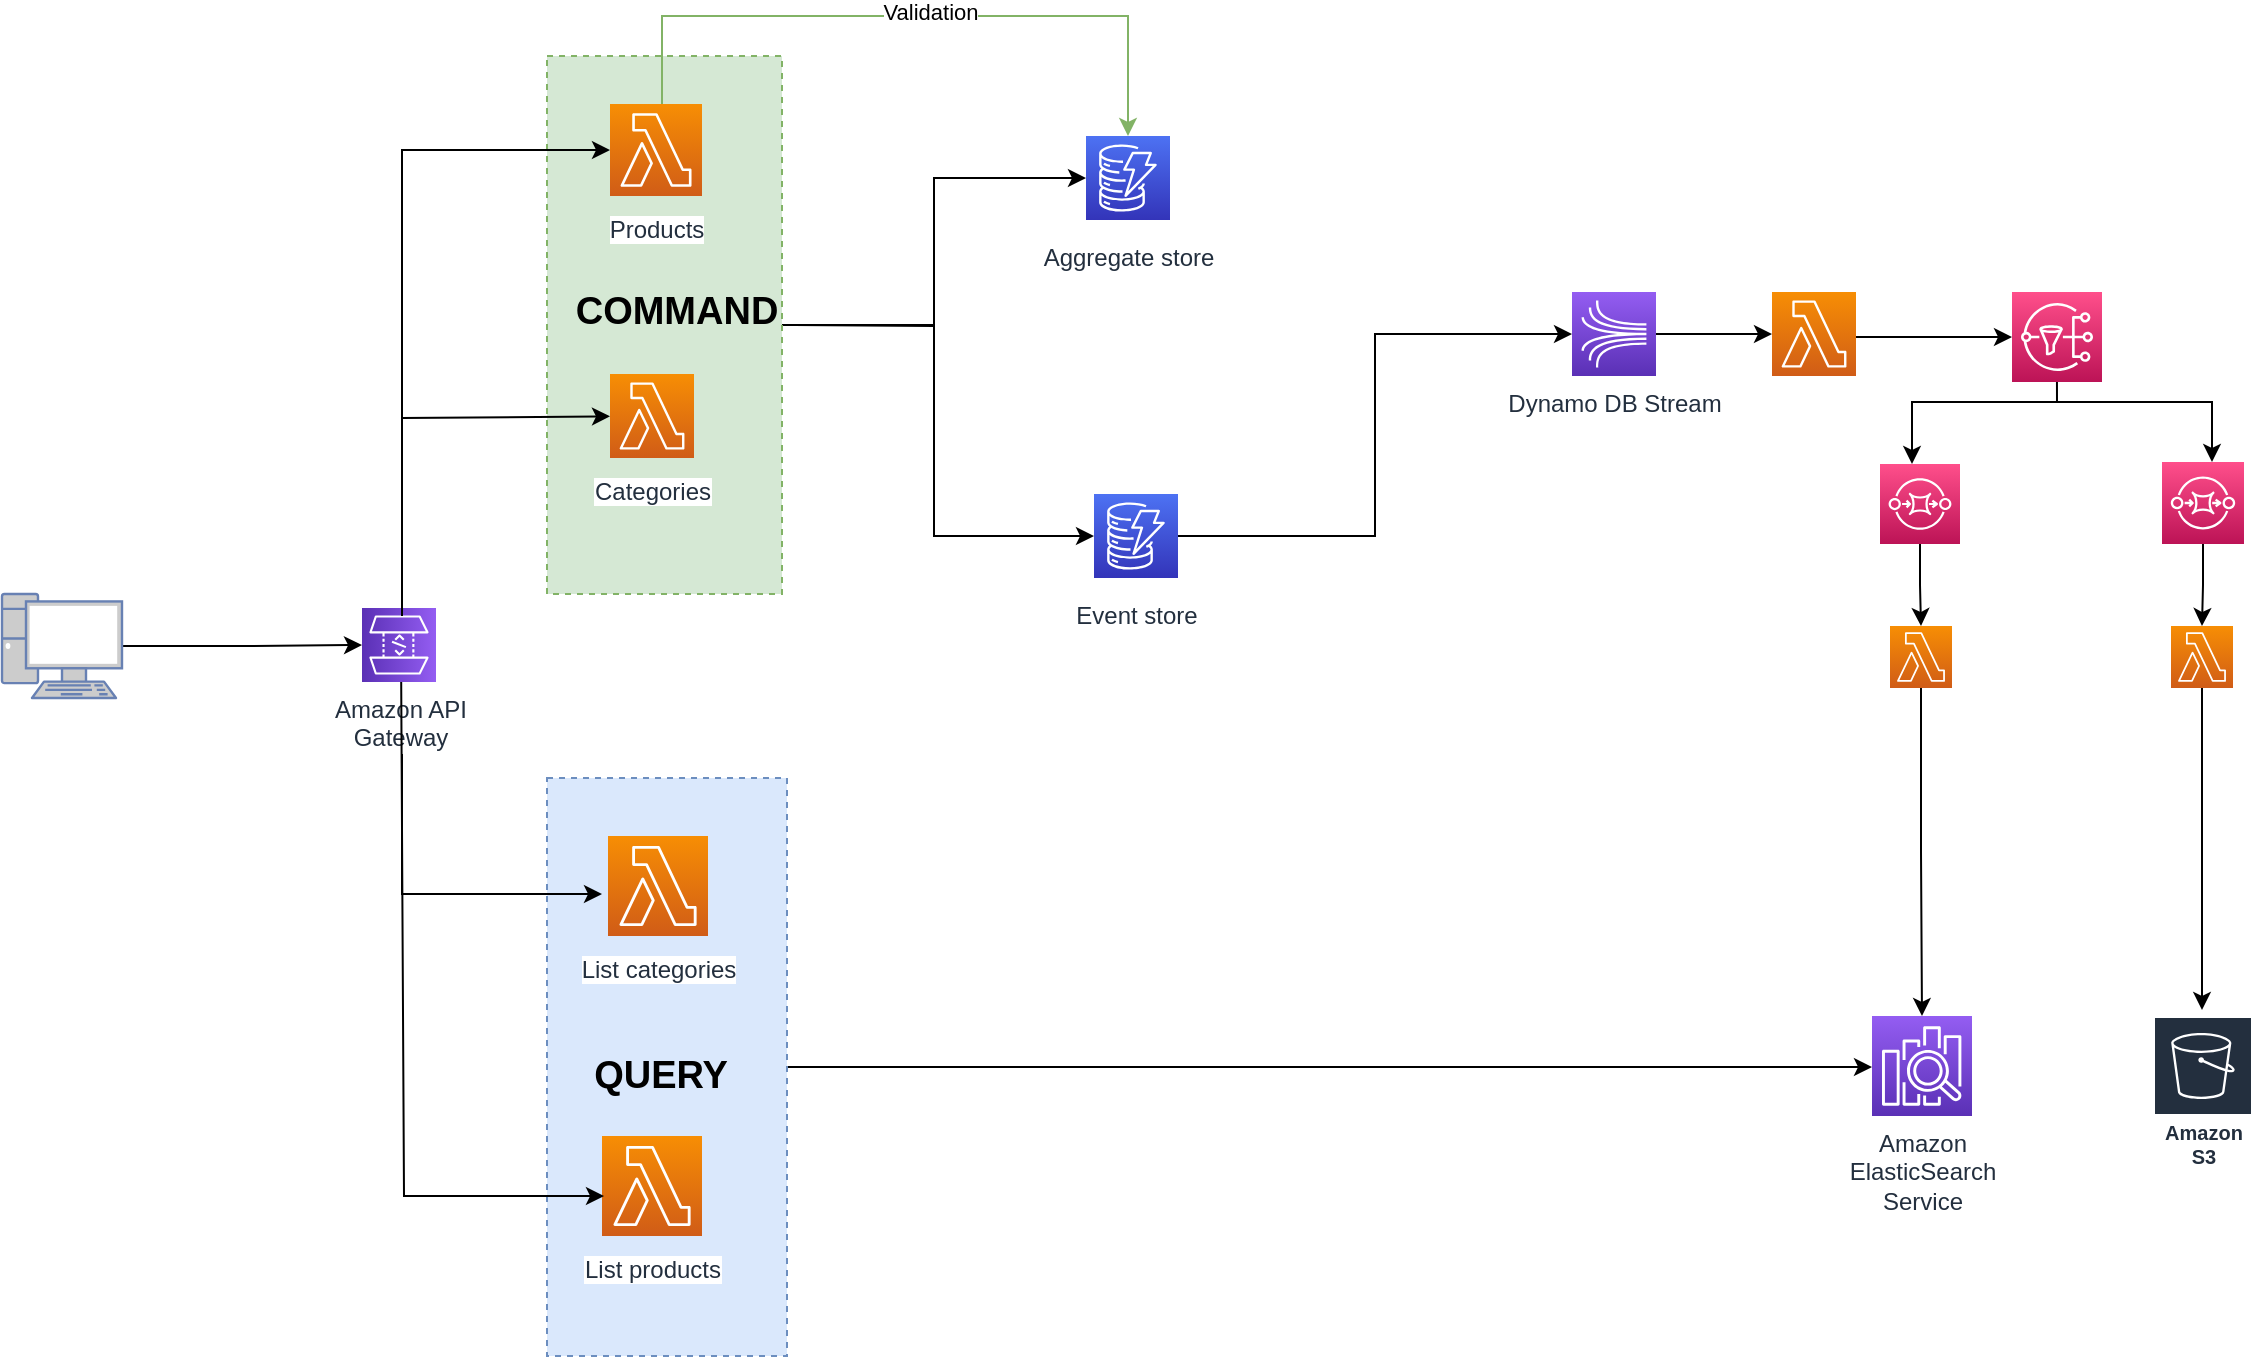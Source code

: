 <mxfile version="16.5.2" type="github">
  <diagram id="Ht1M8jgEwFfnCIfOTk4-" name="Page-1">
    <mxGraphModel dx="862" dy="462" grid="1" gridSize="10" guides="1" tooltips="1" connect="1" arrows="1" fold="1" page="1" pageScale="1" pageWidth="1169" pageHeight="827" math="0" shadow="0">
      <root>
        <mxCell id="0" />
        <mxCell id="1" parent="0" />
        <mxCell id="GBsECiFbeyGKXCBm6ZJ--87" style="edgeStyle=orthogonalEdgeStyle;rounded=0;orthogonalLoop=1;jettySize=auto;html=1;fontSize=19;" parent="1" source="GBsECiFbeyGKXCBm6ZJ--56" edge="1" target="UEzPUAAOIrF-is8g5C7q-119">
          <mxGeometry relative="1" as="geometry">
            <mxPoint x="490" y="234.5" as="targetPoint" />
          </mxGeometry>
        </mxCell>
        <mxCell id="GBsECiFbeyGKXCBm6ZJ--56" value="" style="rounded=0;whiteSpace=wrap;html=1;dashed=1;fillColor=#d5e8d4;strokeColor=#82b366;" parent="1" vertex="1">
          <mxGeometry x="292.5" y="100" width="117.5" height="269" as="geometry" />
        </mxCell>
        <mxCell id="GBsECiFbeyGKXCBm6ZJ--110" style="edgeStyle=orthogonalEdgeStyle;rounded=0;orthogonalLoop=1;jettySize=auto;html=1;fontSize=19;" parent="1" source="GBsECiFbeyGKXCBm6ZJ--52" target="UEzPUAAOIrF-is8g5C7q-120" edge="1">
          <mxGeometry relative="1" as="geometry">
            <Array as="points">
              <mxPoint x="700" y="606" />
              <mxPoint x="700" y="606" />
            </Array>
          </mxGeometry>
        </mxCell>
        <mxCell id="GBsECiFbeyGKXCBm6ZJ--52" value="" style="rounded=0;whiteSpace=wrap;html=1;dashed=1;fillColor=#dae8fc;strokeColor=#6c8ebf;" parent="1" vertex="1">
          <mxGeometry x="292.5" y="461" width="120" height="289" as="geometry" />
        </mxCell>
        <mxCell id="UEzPUAAOIrF-is8g5C7q-113" value="Products" style="outlineConnect=0;fontColor=#232F3E;gradientColor=#F78E04;gradientDirection=north;fillColor=#D05C17;strokeColor=#ffffff;dashed=0;verticalLabelPosition=bottom;verticalAlign=top;align=center;html=1;fontSize=12;fontStyle=0;aspect=fixed;shape=mxgraph.aws4.resourceIcon;resIcon=mxgraph.aws4.lambda;labelBackgroundColor=#ffffff;spacingTop=3;" parent="1" vertex="1">
          <mxGeometry x="324" y="124" width="46" height="46" as="geometry" />
        </mxCell>
        <mxCell id="GBsECiFbeyGKXCBm6ZJ--49" style="edgeStyle=orthogonalEdgeStyle;rounded=0;orthogonalLoop=1;jettySize=auto;html=1;" parent="1" edge="1">
          <mxGeometry relative="1" as="geometry">
            <mxPoint x="220" y="442" as="sourcePoint" />
            <mxPoint x="320" y="519" as="targetPoint" />
            <Array as="points">
              <mxPoint x="220" y="519" />
            </Array>
          </mxGeometry>
        </mxCell>
        <mxCell id="UEzPUAAOIrF-is8g5C7q-114" value="Amazon API&lt;br&gt;Gateway&lt;br&gt;" style="outlineConnect=0;fontColor=#232F3E;gradientColor=#945DF2;gradientDirection=north;fillColor=#5A30B5;strokeColor=#ffffff;dashed=0;verticalLabelPosition=bottom;verticalAlign=top;align=center;html=1;fontSize=12;fontStyle=0;aspect=fixed;shape=mxgraph.aws4.resourceIcon;resIcon=mxgraph.aws4.api_gateway;labelBackgroundColor=#ffffff;direction=south;" parent="1" vertex="1">
          <mxGeometry x="200" y="376" width="37" height="37" as="geometry" />
        </mxCell>
        <mxCell id="GBsECiFbeyGKXCBm6ZJ--88" style="edgeStyle=orthogonalEdgeStyle;rounded=0;orthogonalLoop=1;jettySize=auto;html=1;entryX=0;entryY=0.5;entryDx=0;entryDy=0;entryPerimeter=0;fontSize=19;" parent="1" source="y-va335iiFKoZHgHFdhD-2" target="GBsECiFbeyGKXCBm6ZJ--7" edge="1">
          <mxGeometry relative="1" as="geometry">
            <mxPoint x="587" y="330" as="sourcePoint" />
          </mxGeometry>
        </mxCell>
        <mxCell id="UEzPUAAOIrF-is8g5C7q-119" value="Aggregate store" style="outlineConnect=0;fontColor=#232F3E;gradientColor=#4D72F3;gradientDirection=north;fillColor=#3334B9;strokeColor=#ffffff;dashed=0;verticalLabelPosition=bottom;verticalAlign=top;align=center;html=1;fontSize=12;fontStyle=0;aspect=fixed;shape=mxgraph.aws4.resourceIcon;resIcon=mxgraph.aws4.dynamodb;labelBackgroundColor=#ffffff;spacingTop=5;" parent="1" vertex="1">
          <mxGeometry x="562" y="140" width="42" height="42" as="geometry" />
        </mxCell>
        <mxCell id="UEzPUAAOIrF-is8g5C7q-120" value="Amazon&lt;br&gt;ElasticSearch&lt;br&gt;Service&lt;br&gt;" style="outlineConnect=0;fontColor=#232F3E;gradientColor=#945DF2;gradientDirection=north;fillColor=#5A30B5;strokeColor=#ffffff;dashed=0;verticalLabelPosition=bottom;verticalAlign=top;align=center;html=1;fontSize=12;fontStyle=0;aspect=fixed;shape=mxgraph.aws4.resourceIcon;resIcon=mxgraph.aws4.elasticsearch_service;labelBackgroundColor=#ffffff;" parent="1" vertex="1">
          <mxGeometry x="955" y="580" width="50" height="50" as="geometry" />
        </mxCell>
        <mxCell id="GBsECiFbeyGKXCBm6ZJ--93" style="edgeStyle=orthogonalEdgeStyle;rounded=0;orthogonalLoop=1;jettySize=auto;html=1;fontSize=19;" parent="1" source="GBsECiFbeyGKXCBm6ZJ--7" target="GBsECiFbeyGKXCBm6ZJ--66" edge="1">
          <mxGeometry relative="1" as="geometry">
            <mxPoint x="895" y="239" as="targetPoint" />
          </mxGeometry>
        </mxCell>
        <mxCell id="GBsECiFbeyGKXCBm6ZJ--7" value="Dynamo DB Stream" style="sketch=0;points=[[0,0,0],[0.25,0,0],[0.5,0,0],[0.75,0,0],[1,0,0],[0,1,0],[0.25,1,0],[0.5,1,0],[0.75,1,0],[1,1,0],[0,0.25,0],[0,0.5,0],[0,0.75,0],[1,0.25,0],[1,0.5,0],[1,0.75,0]];outlineConnect=0;fontColor=#232F3E;gradientColor=#945DF2;gradientDirection=north;fillColor=#5A30B5;strokeColor=#ffffff;dashed=0;verticalLabelPosition=bottom;verticalAlign=top;align=center;html=1;fontSize=12;fontStyle=0;aspect=fixed;shape=mxgraph.aws4.resourceIcon;resIcon=mxgraph.aws4.kinesis;" parent="1" vertex="1">
          <mxGeometry x="805" y="218" width="42" height="42" as="geometry" />
        </mxCell>
        <mxCell id="GBsECiFbeyGKXCBm6ZJ--15" style="edgeStyle=orthogonalEdgeStyle;rounded=0;orthogonalLoop=1;jettySize=auto;html=1;" parent="1" source="GBsECiFbeyGKXCBm6ZJ--14" target="UEzPUAAOIrF-is8g5C7q-114" edge="1">
          <mxGeometry relative="1" as="geometry" />
        </mxCell>
        <mxCell id="GBsECiFbeyGKXCBm6ZJ--14" value="" style="fontColor=#0066CC;verticalAlign=top;verticalLabelPosition=bottom;labelPosition=center;align=center;html=1;outlineConnect=0;fillColor=#CCCCCC;strokeColor=#6881B3;gradientColor=none;gradientDirection=north;strokeWidth=2;shape=mxgraph.networks.pc;" parent="1" vertex="1">
          <mxGeometry x="20" y="369" width="60" height="52" as="geometry" />
        </mxCell>
        <mxCell id="GBsECiFbeyGKXCBm6ZJ--43" value="List products" style="outlineConnect=0;fontColor=#232F3E;gradientColor=#F78E04;gradientDirection=north;fillColor=#D05C17;strokeColor=#ffffff;dashed=0;verticalLabelPosition=bottom;verticalAlign=top;align=center;html=1;fontSize=12;fontStyle=0;aspect=fixed;shape=mxgraph.aws4.resourceIcon;resIcon=mxgraph.aws4.lambda;labelBackgroundColor=#ffffff;spacingTop=3;" parent="1" vertex="1">
          <mxGeometry x="320" y="640" width="50" height="50" as="geometry" />
        </mxCell>
        <mxCell id="GBsECiFbeyGKXCBm6ZJ--48" value="List categories" style="outlineConnect=0;fontColor=#232F3E;gradientColor=#F78E04;gradientDirection=north;fillColor=#D05C17;strokeColor=#ffffff;dashed=0;verticalLabelPosition=bottom;verticalAlign=top;align=center;html=1;fontSize=12;fontStyle=0;aspect=fixed;shape=mxgraph.aws4.resourceIcon;resIcon=mxgraph.aws4.lambda;labelBackgroundColor=#ffffff;spacingTop=3;" parent="1" vertex="1">
          <mxGeometry x="323" y="490" width="50" height="50" as="geometry" />
        </mxCell>
        <mxCell id="GBsECiFbeyGKXCBm6ZJ--51" value="" style="endArrow=classic;html=1;rounded=0;" parent="1" edge="1">
          <mxGeometry width="50" height="50" relative="1" as="geometry">
            <mxPoint x="219.601" y="413" as="sourcePoint" />
            <mxPoint x="321" y="670" as="targetPoint" />
            <Array as="points">
              <mxPoint x="221" y="670" />
            </Array>
          </mxGeometry>
        </mxCell>
        <mxCell id="GBsECiFbeyGKXCBm6ZJ--53" value="&lt;font style=&quot;font-size: 19px&quot;&gt;QUERY&lt;/font&gt;" style="text;html=1;strokeColor=none;fillColor=none;align=center;verticalAlign=middle;whiteSpace=wrap;rounded=0;dashed=1;fontStyle=1" parent="1" vertex="1">
          <mxGeometry x="307" y="590" width="85" height="40" as="geometry" />
        </mxCell>
        <mxCell id="GBsECiFbeyGKXCBm6ZJ--59" value="Categories" style="outlineConnect=0;fontColor=#232F3E;gradientColor=#F78E04;gradientDirection=north;fillColor=#D05C17;strokeColor=#ffffff;dashed=0;verticalLabelPosition=bottom;verticalAlign=top;align=center;html=1;fontSize=12;fontStyle=0;aspect=fixed;shape=mxgraph.aws4.resourceIcon;resIcon=mxgraph.aws4.lambda;labelBackgroundColor=#ffffff;spacingTop=3;" parent="1" vertex="1">
          <mxGeometry x="324" y="259" width="42" height="42" as="geometry" />
        </mxCell>
        <mxCell id="GBsECiFbeyGKXCBm6ZJ--60" value="&lt;font style=&quot;font-size: 19px&quot;&gt;COMMAND&lt;/font&gt;" style="text;html=1;strokeColor=none;fillColor=none;align=center;verticalAlign=middle;whiteSpace=wrap;rounded=0;dashed=1;fontStyle=1" parent="1" vertex="1">
          <mxGeometry x="315" y="208" width="85" height="40" as="geometry" />
        </mxCell>
        <mxCell id="GBsECiFbeyGKXCBm6ZJ--92" style="edgeStyle=orthogonalEdgeStyle;rounded=0;orthogonalLoop=1;jettySize=auto;html=1;fontSize=19;entryX=0;entryY=0.5;entryDx=0;entryDy=0;entryPerimeter=0;" parent="1" source="GBsECiFbeyGKXCBm6ZJ--66" edge="1" target="GBsECiFbeyGKXCBm6ZJ--96">
          <mxGeometry relative="1" as="geometry">
            <mxPoint x="995" y="239" as="targetPoint" />
            <Array as="points">
              <mxPoint x="986" y="241" />
            </Array>
          </mxGeometry>
        </mxCell>
        <mxCell id="GBsECiFbeyGKXCBm6ZJ--66" value="" style="outlineConnect=0;fontColor=#232F3E;gradientColor=#F78E04;gradientDirection=north;fillColor=#D05C17;strokeColor=#ffffff;dashed=0;verticalLabelPosition=bottom;verticalAlign=top;align=center;html=1;fontSize=12;fontStyle=0;aspect=fixed;shape=mxgraph.aws4.resourceIcon;resIcon=mxgraph.aws4.lambda;labelBackgroundColor=#ffffff;spacingTop=3;" parent="1" vertex="1">
          <mxGeometry x="905" y="218" width="42" height="42" as="geometry" />
        </mxCell>
        <mxCell id="GBsECiFbeyGKXCBm6ZJ--68" value="" style="endArrow=classic;html=1;rounded=0;fontSize=19;" parent="1" target="GBsECiFbeyGKXCBm6ZJ--59" edge="1">
          <mxGeometry width="50" height="50" relative="1" as="geometry">
            <mxPoint x="220" y="380" as="sourcePoint" />
            <mxPoint x="220" y="280" as="targetPoint" />
            <Array as="points">
              <mxPoint x="220" y="281" />
            </Array>
          </mxGeometry>
        </mxCell>
        <mxCell id="GBsECiFbeyGKXCBm6ZJ--69" value="" style="endArrow=classic;html=1;rounded=0;fontSize=19;" parent="1" target="UEzPUAAOIrF-is8g5C7q-113" edge="1">
          <mxGeometry width="50" height="50" relative="1" as="geometry">
            <mxPoint x="220" y="380" as="sourcePoint" />
            <mxPoint x="250" y="320" as="targetPoint" />
            <Array as="points">
              <mxPoint x="220" y="147" />
              <mxPoint x="220" y="147" />
            </Array>
          </mxGeometry>
        </mxCell>
        <mxCell id="GBsECiFbeyGKXCBm6ZJ--101" style="edgeStyle=orthogonalEdgeStyle;rounded=0;orthogonalLoop=1;jettySize=auto;html=1;fontSize=19;" parent="1" source="GBsECiFbeyGKXCBm6ZJ--81" target="UEzPUAAOIrF-is8g5C7q-120" edge="1">
          <mxGeometry relative="1" as="geometry" />
        </mxCell>
        <mxCell id="GBsECiFbeyGKXCBm6ZJ--81" value="" style="outlineConnect=0;fontColor=#232F3E;gradientColor=#F78E04;gradientDirection=north;fillColor=#D05C17;strokeColor=#ffffff;dashed=0;verticalLabelPosition=bottom;verticalAlign=top;align=center;html=1;fontSize=12;fontStyle=0;aspect=fixed;shape=mxgraph.aws4.resourceIcon;resIcon=mxgraph.aws4.lambda;labelBackgroundColor=#ffffff;spacingTop=3;" parent="1" vertex="1">
          <mxGeometry x="964" y="385" width="31" height="31" as="geometry" />
        </mxCell>
        <mxCell id="GBsECiFbeyGKXCBm6ZJ--102" style="edgeStyle=orthogonalEdgeStyle;rounded=0;orthogonalLoop=1;jettySize=auto;html=1;fontSize=19;" parent="1" source="GBsECiFbeyGKXCBm6ZJ--83" edge="1">
          <mxGeometry relative="1" as="geometry">
            <mxPoint x="1120" y="577" as="targetPoint" />
          </mxGeometry>
        </mxCell>
        <mxCell id="GBsECiFbeyGKXCBm6ZJ--83" value="" style="outlineConnect=0;fontColor=#232F3E;gradientColor=#F78E04;gradientDirection=north;fillColor=#D05C17;strokeColor=#ffffff;dashed=0;verticalLabelPosition=bottom;verticalAlign=top;align=center;html=1;fontSize=12;fontStyle=0;aspect=fixed;shape=mxgraph.aws4.resourceIcon;resIcon=mxgraph.aws4.lambda;labelBackgroundColor=#ffffff;spacingTop=3;" parent="1" vertex="1">
          <mxGeometry x="1104.5" y="385" width="31" height="31" as="geometry" />
        </mxCell>
        <mxCell id="GBsECiFbeyGKXCBm6ZJ--86" value="Amazon S3" style="sketch=0;outlineConnect=0;fontColor=#232F3E;gradientColor=none;strokeColor=#ffffff;fillColor=#232F3E;dashed=0;verticalLabelPosition=middle;verticalAlign=bottom;align=center;html=1;whiteSpace=wrap;fontSize=10;fontStyle=1;spacing=3;shape=mxgraph.aws4.productIcon;prIcon=mxgraph.aws4.s3;" parent="1" vertex="1">
          <mxGeometry x="1095.5" y="580" width="50" height="80" as="geometry" />
        </mxCell>
        <mxCell id="GBsECiFbeyGKXCBm6ZJ--105" style="edgeStyle=orthogonalEdgeStyle;rounded=0;orthogonalLoop=1;jettySize=auto;html=1;fontSize=19;" parent="1" target="GBsECiFbeyGKXCBm6ZJ--98" edge="1">
          <mxGeometry relative="1" as="geometry">
            <Array as="points">
              <mxPoint x="1048" y="273" />
              <mxPoint x="975" y="273" />
            </Array>
            <mxPoint x="1048" y="273" as="sourcePoint" />
          </mxGeometry>
        </mxCell>
        <mxCell id="GBsECiFbeyGKXCBm6ZJ--106" style="edgeStyle=orthogonalEdgeStyle;rounded=0;orthogonalLoop=1;jettySize=auto;html=1;fontSize=19;" parent="1" edge="1">
          <mxGeometry relative="1" as="geometry">
            <mxPoint x="1047.478" y="263.0" as="sourcePoint" />
            <mxPoint x="1125" y="303" as="targetPoint" />
            <Array as="points">
              <mxPoint x="1048" y="273" />
              <mxPoint x="1125" y="273" />
            </Array>
          </mxGeometry>
        </mxCell>
        <mxCell id="GBsECiFbeyGKXCBm6ZJ--96" value="" style="sketch=0;points=[[0,0,0],[0.25,0,0],[0.5,0,0],[0.75,0,0],[1,0,0],[0,1,0],[0.25,1,0],[0.5,1,0],[0.75,1,0],[1,1,0],[0,0.25,0],[0,0.5,0],[0,0.75,0],[1,0.25,0],[1,0.5,0],[1,0.75,0]];outlineConnect=0;fontColor=#232F3E;gradientColor=#FF4F8B;gradientDirection=north;fillColor=#BC1356;strokeColor=#ffffff;dashed=0;verticalLabelPosition=bottom;verticalAlign=top;align=center;html=1;fontSize=12;fontStyle=0;aspect=fixed;shape=mxgraph.aws4.resourceIcon;resIcon=mxgraph.aws4.sns;" parent="1" vertex="1">
          <mxGeometry x="1025" y="218" width="45" height="45" as="geometry" />
        </mxCell>
        <mxCell id="GBsECiFbeyGKXCBm6ZJ--103" style="edgeStyle=orthogonalEdgeStyle;rounded=0;orthogonalLoop=1;jettySize=auto;html=1;fontSize=19;" parent="1" source="GBsECiFbeyGKXCBm6ZJ--98" target="GBsECiFbeyGKXCBm6ZJ--81" edge="1">
          <mxGeometry relative="1" as="geometry" />
        </mxCell>
        <mxCell id="GBsECiFbeyGKXCBm6ZJ--98" value="" style="sketch=0;points=[[0,0,0],[0.25,0,0],[0.5,0,0],[0.75,0,0],[1,0,0],[0,1,0],[0.25,1,0],[0.5,1,0],[0.75,1,0],[1,1,0],[0,0.25,0],[0,0.5,0],[0,0.75,0],[1,0.25,0],[1,0.5,0],[1,0.75,0]];outlineConnect=0;fontColor=#232F3E;gradientColor=#FF4F8B;gradientDirection=north;fillColor=#BC1356;strokeColor=#ffffff;dashed=0;verticalLabelPosition=bottom;verticalAlign=top;align=center;html=1;fontSize=12;fontStyle=0;aspect=fixed;shape=mxgraph.aws4.resourceIcon;resIcon=mxgraph.aws4.sqs;" parent="1" vertex="1">
          <mxGeometry x="959" y="304" width="40" height="40" as="geometry" />
        </mxCell>
        <mxCell id="GBsECiFbeyGKXCBm6ZJ--104" style="edgeStyle=orthogonalEdgeStyle;rounded=0;orthogonalLoop=1;jettySize=auto;html=1;fontSize=19;" parent="1" source="GBsECiFbeyGKXCBm6ZJ--99" target="GBsECiFbeyGKXCBm6ZJ--83" edge="1">
          <mxGeometry relative="1" as="geometry" />
        </mxCell>
        <mxCell id="GBsECiFbeyGKXCBm6ZJ--99" value="" style="sketch=0;points=[[0,0,0],[0.25,0,0],[0.5,0,0],[0.75,0,0],[1,0,0],[0,1,0],[0.25,1,0],[0.5,1,0],[0.75,1,0],[1,1,0],[0,0.25,0],[0,0.5,0],[0,0.75,0],[1,0.25,0],[1,0.5,0],[1,0.75,0]];outlineConnect=0;fontColor=#232F3E;gradientColor=#FF4F8B;gradientDirection=north;fillColor=#BC1356;strokeColor=#ffffff;dashed=0;verticalLabelPosition=bottom;verticalAlign=top;align=center;html=1;fontSize=12;fontStyle=0;aspect=fixed;shape=mxgraph.aws4.resourceIcon;resIcon=mxgraph.aws4.sqs;" parent="1" vertex="1">
          <mxGeometry x="1100" y="303" width="41" height="41" as="geometry" />
        </mxCell>
        <mxCell id="y-va335iiFKoZHgHFdhD-2" value="Event store" style="outlineConnect=0;fontColor=#232F3E;gradientColor=#4D72F3;gradientDirection=north;fillColor=#3334B9;strokeColor=#ffffff;dashed=0;verticalLabelPosition=bottom;verticalAlign=top;align=center;html=1;fontSize=12;fontStyle=0;aspect=fixed;shape=mxgraph.aws4.resourceIcon;resIcon=mxgraph.aws4.dynamodb;labelBackgroundColor=#ffffff;spacingTop=5;" vertex="1" parent="1">
          <mxGeometry x="566" y="319" width="42" height="42" as="geometry" />
        </mxCell>
        <mxCell id="y-va335iiFKoZHgHFdhD-4" value="" style="endArrow=classic;html=1;rounded=0;exitX=1;exitY=0.5;exitDx=0;exitDy=0;" edge="1" parent="1" target="y-va335iiFKoZHgHFdhD-2">
          <mxGeometry width="50" height="50" relative="1" as="geometry">
            <mxPoint x="416.0" y="234.5" as="sourcePoint" />
            <mxPoint x="564" y="340" as="targetPoint" />
            <Array as="points">
              <mxPoint x="486" y="235" />
              <mxPoint x="486" y="340" />
            </Array>
          </mxGeometry>
        </mxCell>
        <mxCell id="y-va335iiFKoZHgHFdhD-10" value="" style="endArrow=classic;html=1;rounded=0;fillColor=#d5e8d4;strokeColor=#82b366;" edge="1" parent="1" target="UEzPUAAOIrF-is8g5C7q-119">
          <mxGeometry width="50" height="50" relative="1" as="geometry">
            <mxPoint x="350" y="124" as="sourcePoint" />
            <mxPoint x="580" y="120" as="targetPoint" />
            <Array as="points">
              <mxPoint x="350" y="80" />
              <mxPoint x="583" y="80" />
              <mxPoint x="583" y="120" />
            </Array>
          </mxGeometry>
        </mxCell>
        <mxCell id="y-va335iiFKoZHgHFdhD-11" value="Validation" style="edgeLabel;html=1;align=center;verticalAlign=middle;resizable=0;points=[];" vertex="1" connectable="0" parent="y-va335iiFKoZHgHFdhD-10">
          <mxGeometry x="0.056" y="2" relative="1" as="geometry">
            <mxPoint as="offset" />
          </mxGeometry>
        </mxCell>
      </root>
    </mxGraphModel>
  </diagram>
</mxfile>
